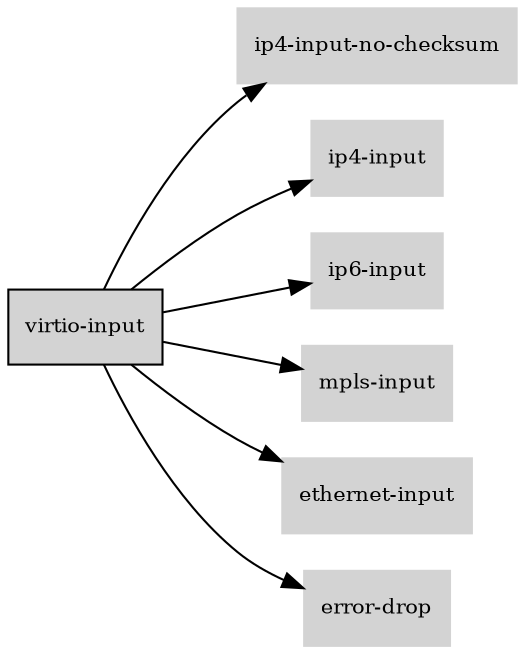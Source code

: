 digraph "virtio_input_subgraph" {
  rankdir=LR;
  node [shape=box, style=filled, fontsize=10, color=lightgray, fontcolor=black, fillcolor=lightgray];
  "virtio-input" [color=black, fontcolor=black, fillcolor=lightgray];
  edge [fontsize=8];
  "virtio-input" -> "ip4-input-no-checksum";
  "virtio-input" -> "ip4-input";
  "virtio-input" -> "ip6-input";
  "virtio-input" -> "mpls-input";
  "virtio-input" -> "ethernet-input";
  "virtio-input" -> "error-drop";
}
